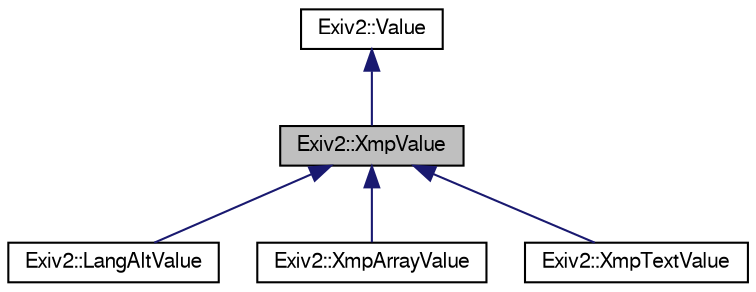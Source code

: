 digraph "Exiv2::XmpValue"
{
  edge [fontname="FreeSans",fontsize="10",labelfontname="FreeSans",labelfontsize="10"];
  node [fontname="FreeSans",fontsize="10",shape=record];
  Node1 [label="Exiv2::XmpValue",height=0.2,width=0.4,color="black", fillcolor="grey75", style="filled" fontcolor="black"];
  Node2 -> Node1 [dir="back",color="midnightblue",fontsize="10",style="solid",fontname="FreeSans"];
  Node2 [label="Exiv2::Value",height=0.2,width=0.4,color="black", fillcolor="white", style="filled",URL="$classExiv2_1_1Value.html",tooltip="Common interface for all types of values used with metadata. "];
  Node1 -> Node3 [dir="back",color="midnightblue",fontsize="10",style="solid",fontname="FreeSans"];
  Node3 [label="Exiv2::LangAltValue",height=0.2,width=0.4,color="black", fillcolor="white", style="filled",URL="$classExiv2_1_1LangAltValue.html",tooltip="Value type for XMP language alternative properties. "];
  Node1 -> Node4 [dir="back",color="midnightblue",fontsize="10",style="solid",fontname="FreeSans"];
  Node4 [label="Exiv2::XmpArrayValue",height=0.2,width=0.4,color="black", fillcolor="white", style="filled",URL="$classExiv2_1_1XmpArrayValue.html",tooltip="Value type for simple arrays. Each item in the array is a simple value, without qualifiers. The array may be an ordered (seq), unordered (bag) or alternative array (alt). The array items must not contain qualifiers. For language alternatives use LangAltValue. "];
  Node1 -> Node5 [dir="back",color="midnightblue",fontsize="10",style="solid",fontname="FreeSans"];
  Node5 [label="Exiv2::XmpTextValue",height=0.2,width=0.4,color="black", fillcolor="white", style="filled",URL="$classExiv2_1_1XmpTextValue.html",tooltip="Value type suitable for simple XMP properties and XMP nodes of complex types which are not parsed int..."];
}
